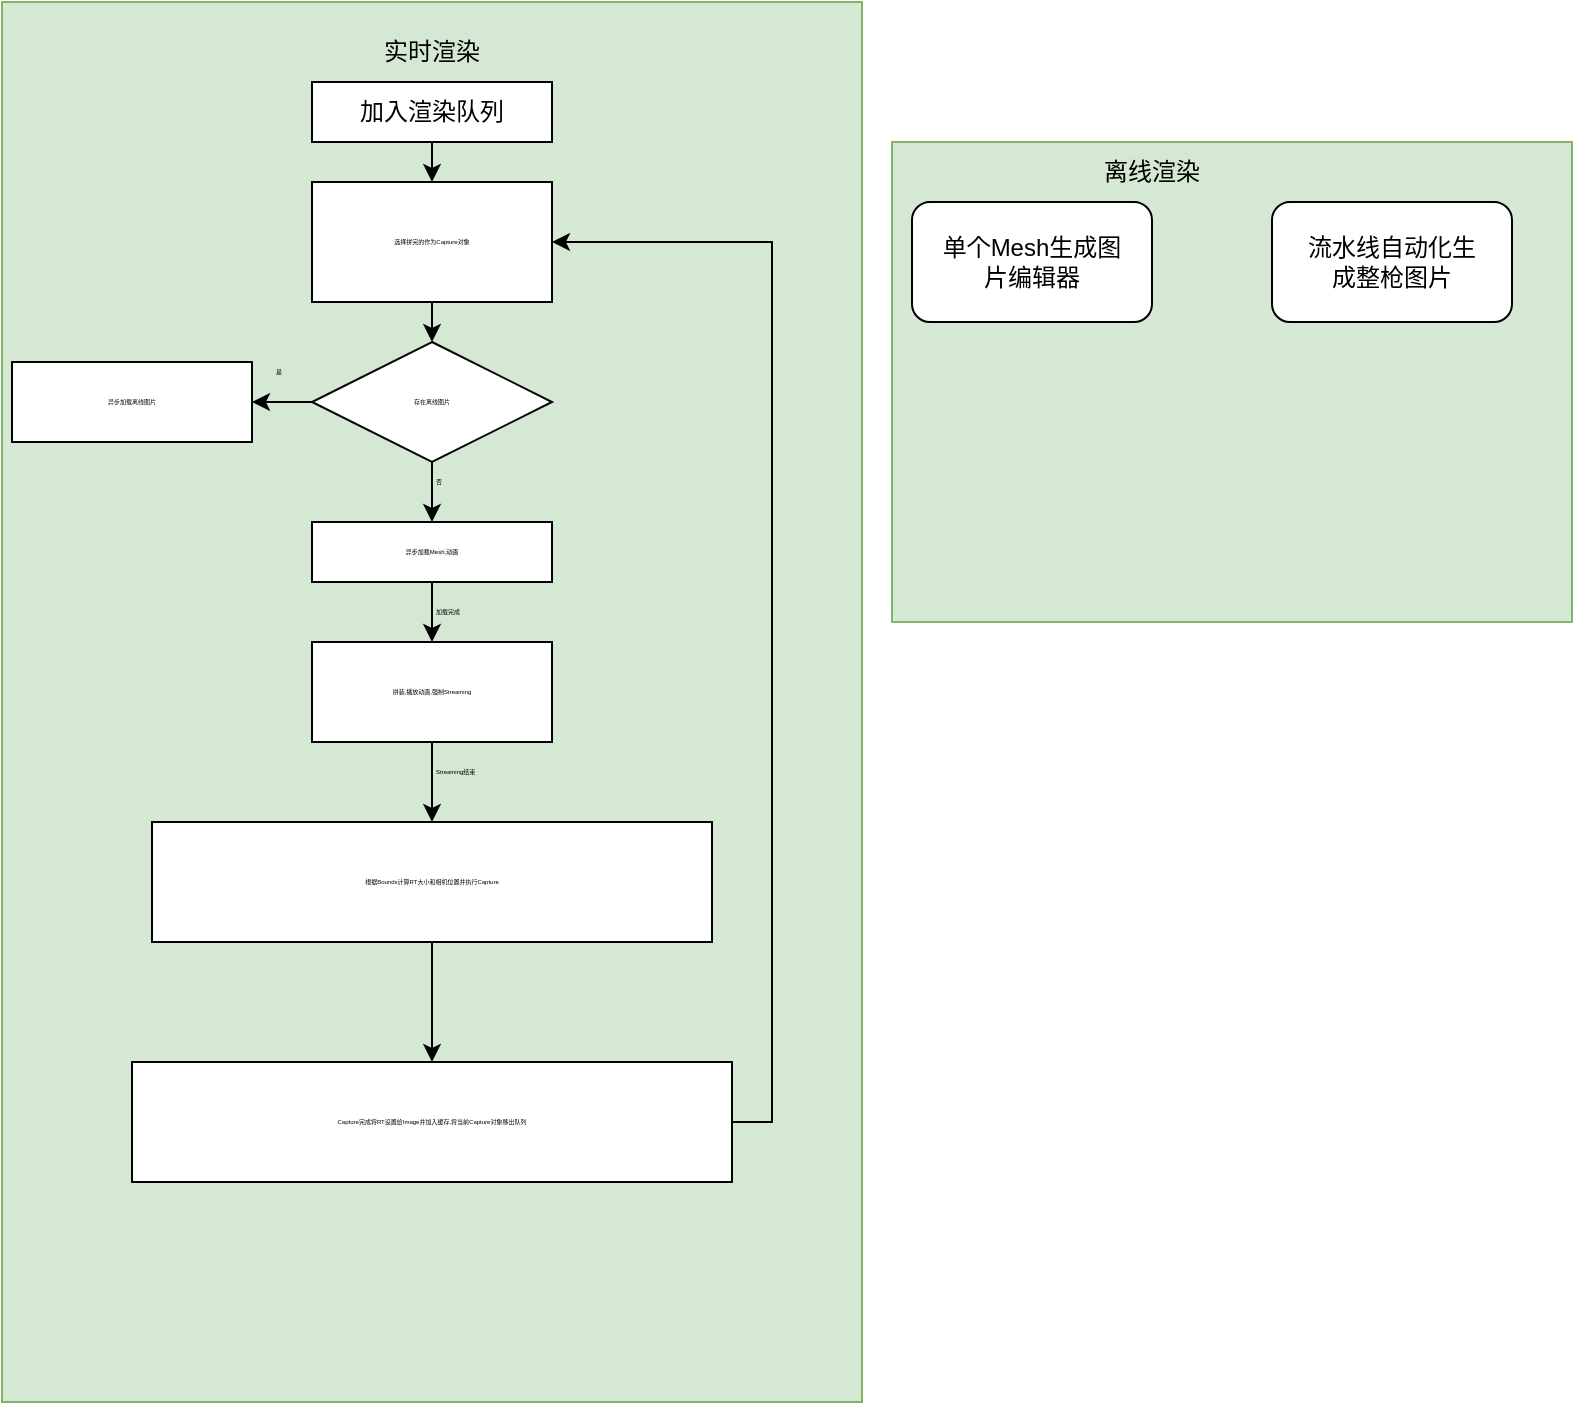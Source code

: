 <mxfile version="16.2.4" type="github">
  <diagram id="O_gt03hDVKV7DUXif5dQ" name="Page-1">
    <mxGraphModel dx="1178" dy="641" grid="1" gridSize="10" guides="1" tooltips="1" connect="1" arrows="1" fold="1" page="1" pageScale="1" pageWidth="827" pageHeight="1169" math="0" shadow="0">
      <root>
        <mxCell id="0" />
        <mxCell id="1" parent="0" />
        <mxCell id="dRS1vSFEmsA6nEb2G2MO-1" value="" style="rounded=0;whiteSpace=wrap;html=1;fillColor=#d5e8d4;strokeColor=#82b366;" vertex="1" parent="1">
          <mxGeometry x="35" y="50" width="430" height="700" as="geometry" />
        </mxCell>
        <mxCell id="dRS1vSFEmsA6nEb2G2MO-2" value="实时渲染" style="text;html=1;strokeColor=none;fillColor=none;align=center;verticalAlign=middle;whiteSpace=wrap;rounded=0;" vertex="1" parent="1">
          <mxGeometry x="220" y="60" width="60" height="30" as="geometry" />
        </mxCell>
        <mxCell id="dRS1vSFEmsA6nEb2G2MO-3" value="" style="rounded=0;whiteSpace=wrap;html=1;fillColor=#d5e8d4;strokeColor=#82b366;" vertex="1" parent="1">
          <mxGeometry x="480" y="120" width="340" height="240" as="geometry" />
        </mxCell>
        <mxCell id="dRS1vSFEmsA6nEb2G2MO-4" value="离线渲染" style="text;html=1;strokeColor=none;fillColor=none;align=center;verticalAlign=middle;whiteSpace=wrap;rounded=0;" vertex="1" parent="1">
          <mxGeometry x="580" y="120" width="60" height="30" as="geometry" />
        </mxCell>
        <mxCell id="dRS1vSFEmsA6nEb2G2MO-5" value="" style="rounded=1;whiteSpace=wrap;html=1;" vertex="1" parent="1">
          <mxGeometry x="490" y="150" width="120" height="60" as="geometry" />
        </mxCell>
        <mxCell id="dRS1vSFEmsA6nEb2G2MO-6" value="单个Mesh生成图片编辑器" style="text;html=1;strokeColor=none;fillColor=none;align=center;verticalAlign=middle;whiteSpace=wrap;rounded=0;" vertex="1" parent="1">
          <mxGeometry x="500" y="160" width="100" height="40" as="geometry" />
        </mxCell>
        <mxCell id="dRS1vSFEmsA6nEb2G2MO-7" value="" style="rounded=1;whiteSpace=wrap;html=1;" vertex="1" parent="1">
          <mxGeometry x="670" y="150" width="120" height="60" as="geometry" />
        </mxCell>
        <mxCell id="dRS1vSFEmsA6nEb2G2MO-8" value="流水线自动化生成整枪图片" style="text;html=1;strokeColor=none;fillColor=none;align=center;verticalAlign=middle;whiteSpace=wrap;rounded=0;" vertex="1" parent="1">
          <mxGeometry x="685" y="160" width="90" height="40" as="geometry" />
        </mxCell>
        <mxCell id="dRS1vSFEmsA6nEb2G2MO-9" value="" style="rounded=0;whiteSpace=wrap;html=1;" vertex="1" parent="1">
          <mxGeometry x="190" y="90" width="120" height="30" as="geometry" />
        </mxCell>
        <mxCell id="dRS1vSFEmsA6nEb2G2MO-41" style="edgeStyle=orthogonalEdgeStyle;rounded=0;orthogonalLoop=1;jettySize=auto;html=1;exitX=0.5;exitY=1;exitDx=0;exitDy=0;entryX=0.5;entryY=0;entryDx=0;entryDy=0;fontSize=3;" edge="1" parent="1" source="dRS1vSFEmsA6nEb2G2MO-10" target="dRS1vSFEmsA6nEb2G2MO-40">
          <mxGeometry relative="1" as="geometry" />
        </mxCell>
        <mxCell id="dRS1vSFEmsA6nEb2G2MO-10" value="加入渲染队列" style="text;html=1;strokeColor=none;fillColor=none;align=center;verticalAlign=middle;whiteSpace=wrap;rounded=0;" vertex="1" parent="1">
          <mxGeometry x="200" y="90" width="100" height="30" as="geometry" />
        </mxCell>
        <mxCell id="dRS1vSFEmsA6nEb2G2MO-30" style="edgeStyle=orthogonalEdgeStyle;rounded=0;orthogonalLoop=1;jettySize=auto;html=1;exitX=0.5;exitY=1;exitDx=0;exitDy=0;entryX=0.5;entryY=0;entryDx=0;entryDy=0;fontSize=3;" edge="1" parent="1" source="dRS1vSFEmsA6nEb2G2MO-16" target="dRS1vSFEmsA6nEb2G2MO-29">
          <mxGeometry relative="1" as="geometry" />
        </mxCell>
        <mxCell id="dRS1vSFEmsA6nEb2G2MO-16" value="&#xa;&#xa;&lt;span style=&quot;color: rgb(0, 0, 0); font-family: helvetica; font-size: 3px; font-style: normal; font-weight: 400; letter-spacing: normal; text-align: center; text-indent: 0px; text-transform: none; word-spacing: 0px; background-color: rgb(248, 249, 250); display: inline; float: none;&quot;&gt;异步加载Mesh,动画&lt;/span&gt;&#xa;&#xa;" style="rounded=0;whiteSpace=wrap;html=1;fontSize=3;" vertex="1" parent="1">
          <mxGeometry x="190" y="310" width="120" height="30" as="geometry" />
        </mxCell>
        <mxCell id="dRS1vSFEmsA6nEb2G2MO-22" style="edgeStyle=orthogonalEdgeStyle;rounded=0;orthogonalLoop=1;jettySize=auto;html=1;exitX=0.5;exitY=1;exitDx=0;exitDy=0;entryX=0.5;entryY=0;entryDx=0;entryDy=0;fontSize=3;" edge="1" parent="1" source="dRS1vSFEmsA6nEb2G2MO-17" target="dRS1vSFEmsA6nEb2G2MO-16">
          <mxGeometry relative="1" as="geometry" />
        </mxCell>
        <mxCell id="dRS1vSFEmsA6nEb2G2MO-26" style="edgeStyle=orthogonalEdgeStyle;rounded=0;orthogonalLoop=1;jettySize=auto;html=1;exitX=0;exitY=0.5;exitDx=0;exitDy=0;fontSize=3;" edge="1" parent="1" source="dRS1vSFEmsA6nEb2G2MO-17" target="dRS1vSFEmsA6nEb2G2MO-25">
          <mxGeometry relative="1" as="geometry" />
        </mxCell>
        <mxCell id="dRS1vSFEmsA6nEb2G2MO-17" value="" style="rhombus;whiteSpace=wrap;html=1;fontSize=3;" vertex="1" parent="1">
          <mxGeometry x="190" y="220" width="120" height="60" as="geometry" />
        </mxCell>
        <mxCell id="dRS1vSFEmsA6nEb2G2MO-21" value="存在离线图片" style="text;html=1;strokeColor=none;fillColor=none;align=center;verticalAlign=middle;whiteSpace=wrap;rounded=0;fontSize=3;" vertex="1" parent="1">
          <mxGeometry x="210" y="235" width="80" height="30" as="geometry" />
        </mxCell>
        <mxCell id="dRS1vSFEmsA6nEb2G2MO-23" value="否" style="text;html=1;strokeColor=none;fillColor=none;align=left;verticalAlign=middle;whiteSpace=wrap;rounded=0;fontSize=3;" vertex="1" parent="1">
          <mxGeometry x="250" y="270" width="60" height="40" as="geometry" />
        </mxCell>
        <mxCell id="dRS1vSFEmsA6nEb2G2MO-25" value="" style="rounded=0;whiteSpace=wrap;html=1;fontSize=3;" vertex="1" parent="1">
          <mxGeometry x="40" y="230" width="120" height="40" as="geometry" />
        </mxCell>
        <mxCell id="dRS1vSFEmsA6nEb2G2MO-27" value="是" style="text;html=1;strokeColor=none;fillColor=none;align=left;verticalAlign=middle;whiteSpace=wrap;rounded=0;fontSize=3;" vertex="1" parent="1">
          <mxGeometry x="170" y="220" width="60" height="30" as="geometry" />
        </mxCell>
        <mxCell id="dRS1vSFEmsA6nEb2G2MO-28" value="异步加载离线图片" style="text;html=1;strokeColor=none;fillColor=none;align=center;verticalAlign=middle;whiteSpace=wrap;rounded=0;fontSize=3;" vertex="1" parent="1">
          <mxGeometry x="40" y="235" width="120" height="30" as="geometry" />
        </mxCell>
        <mxCell id="dRS1vSFEmsA6nEb2G2MO-34" style="edgeStyle=orthogonalEdgeStyle;rounded=0;orthogonalLoop=1;jettySize=auto;html=1;exitX=0.5;exitY=1;exitDx=0;exitDy=0;entryX=0.5;entryY=0;entryDx=0;entryDy=0;fontSize=3;" edge="1" parent="1" source="dRS1vSFEmsA6nEb2G2MO-29" target="dRS1vSFEmsA6nEb2G2MO-33">
          <mxGeometry relative="1" as="geometry" />
        </mxCell>
        <mxCell id="dRS1vSFEmsA6nEb2G2MO-29" value="" style="rounded=0;whiteSpace=wrap;html=1;fontSize=3;" vertex="1" parent="1">
          <mxGeometry x="190" y="370" width="120" height="50" as="geometry" />
        </mxCell>
        <mxCell id="dRS1vSFEmsA6nEb2G2MO-31" value="加载完成" style="text;html=1;strokeColor=none;fillColor=none;align=left;verticalAlign=middle;whiteSpace=wrap;rounded=0;fontSize=3;" vertex="1" parent="1">
          <mxGeometry x="250" y="340" width="60" height="30" as="geometry" />
        </mxCell>
        <mxCell id="dRS1vSFEmsA6nEb2G2MO-32" value="拼装,播放动画,强制Streaming" style="text;html=1;strokeColor=none;fillColor=none;align=center;verticalAlign=middle;whiteSpace=wrap;rounded=0;fontSize=3;" vertex="1" parent="1">
          <mxGeometry x="190" y="380" width="120" height="30" as="geometry" />
        </mxCell>
        <mxCell id="dRS1vSFEmsA6nEb2G2MO-38" style="edgeStyle=orthogonalEdgeStyle;rounded=0;orthogonalLoop=1;jettySize=auto;html=1;exitX=0.5;exitY=1;exitDx=0;exitDy=0;entryX=0.5;entryY=0;entryDx=0;entryDy=0;fontSize=3;" edge="1" parent="1" source="dRS1vSFEmsA6nEb2G2MO-33" target="dRS1vSFEmsA6nEb2G2MO-37">
          <mxGeometry relative="1" as="geometry" />
        </mxCell>
        <mxCell id="dRS1vSFEmsA6nEb2G2MO-33" value="" style="rounded=0;whiteSpace=wrap;html=1;fontSize=3;" vertex="1" parent="1">
          <mxGeometry x="110" y="460" width="280" height="60" as="geometry" />
        </mxCell>
        <mxCell id="dRS1vSFEmsA6nEb2G2MO-35" value="Streaming结束" style="text;html=1;strokeColor=none;fillColor=none;align=left;verticalAlign=middle;whiteSpace=wrap;rounded=0;fontSize=3;" vertex="1" parent="1">
          <mxGeometry x="250" y="420" width="60" height="30" as="geometry" />
        </mxCell>
        <mxCell id="dRS1vSFEmsA6nEb2G2MO-36" value="根据Bounds计算RT大小和相机位置并执行Capture" style="text;html=1;strokeColor=none;fillColor=none;align=center;verticalAlign=middle;whiteSpace=wrap;rounded=0;fontSize=3;" vertex="1" parent="1">
          <mxGeometry x="110" y="475" width="280" height="30" as="geometry" />
        </mxCell>
        <mxCell id="dRS1vSFEmsA6nEb2G2MO-37" value="" style="rounded=0;whiteSpace=wrap;html=1;fontSize=3;" vertex="1" parent="1">
          <mxGeometry x="100" y="580" width="300" height="60" as="geometry" />
        </mxCell>
        <mxCell id="dRS1vSFEmsA6nEb2G2MO-45" style="edgeStyle=orthogonalEdgeStyle;rounded=0;orthogonalLoop=1;jettySize=auto;html=1;exitX=1;exitY=0.5;exitDx=0;exitDy=0;entryX=1;entryY=0.5;entryDx=0;entryDy=0;fontSize=3;" edge="1" parent="1" source="dRS1vSFEmsA6nEb2G2MO-39" target="dRS1vSFEmsA6nEb2G2MO-43">
          <mxGeometry relative="1" as="geometry" />
        </mxCell>
        <mxCell id="dRS1vSFEmsA6nEb2G2MO-39" value="Capture完成将RT设置给Image并加入缓存,将当前Capture对象移出队列" style="text;html=1;strokeColor=none;fillColor=none;align=center;verticalAlign=middle;whiteSpace=wrap;rounded=0;fontSize=3;" vertex="1" parent="1">
          <mxGeometry x="100" y="595" width="300" height="30" as="geometry" />
        </mxCell>
        <mxCell id="dRS1vSFEmsA6nEb2G2MO-42" style="edgeStyle=orthogonalEdgeStyle;rounded=0;orthogonalLoop=1;jettySize=auto;html=1;exitX=0.5;exitY=1;exitDx=0;exitDy=0;entryX=0.5;entryY=0;entryDx=0;entryDy=0;fontSize=3;" edge="1" parent="1" source="dRS1vSFEmsA6nEb2G2MO-40" target="dRS1vSFEmsA6nEb2G2MO-17">
          <mxGeometry relative="1" as="geometry" />
        </mxCell>
        <mxCell id="dRS1vSFEmsA6nEb2G2MO-40" value="" style="rounded=0;whiteSpace=wrap;html=1;fontSize=3;" vertex="1" parent="1">
          <mxGeometry x="190" y="140" width="120" height="60" as="geometry" />
        </mxCell>
        <mxCell id="dRS1vSFEmsA6nEb2G2MO-43" value="选择拼完的作为Capture对象" style="text;html=1;strokeColor=none;fillColor=none;align=center;verticalAlign=middle;whiteSpace=wrap;rounded=0;fontSize=3;" vertex="1" parent="1">
          <mxGeometry x="190" y="155" width="120" height="30" as="geometry" />
        </mxCell>
      </root>
    </mxGraphModel>
  </diagram>
</mxfile>
